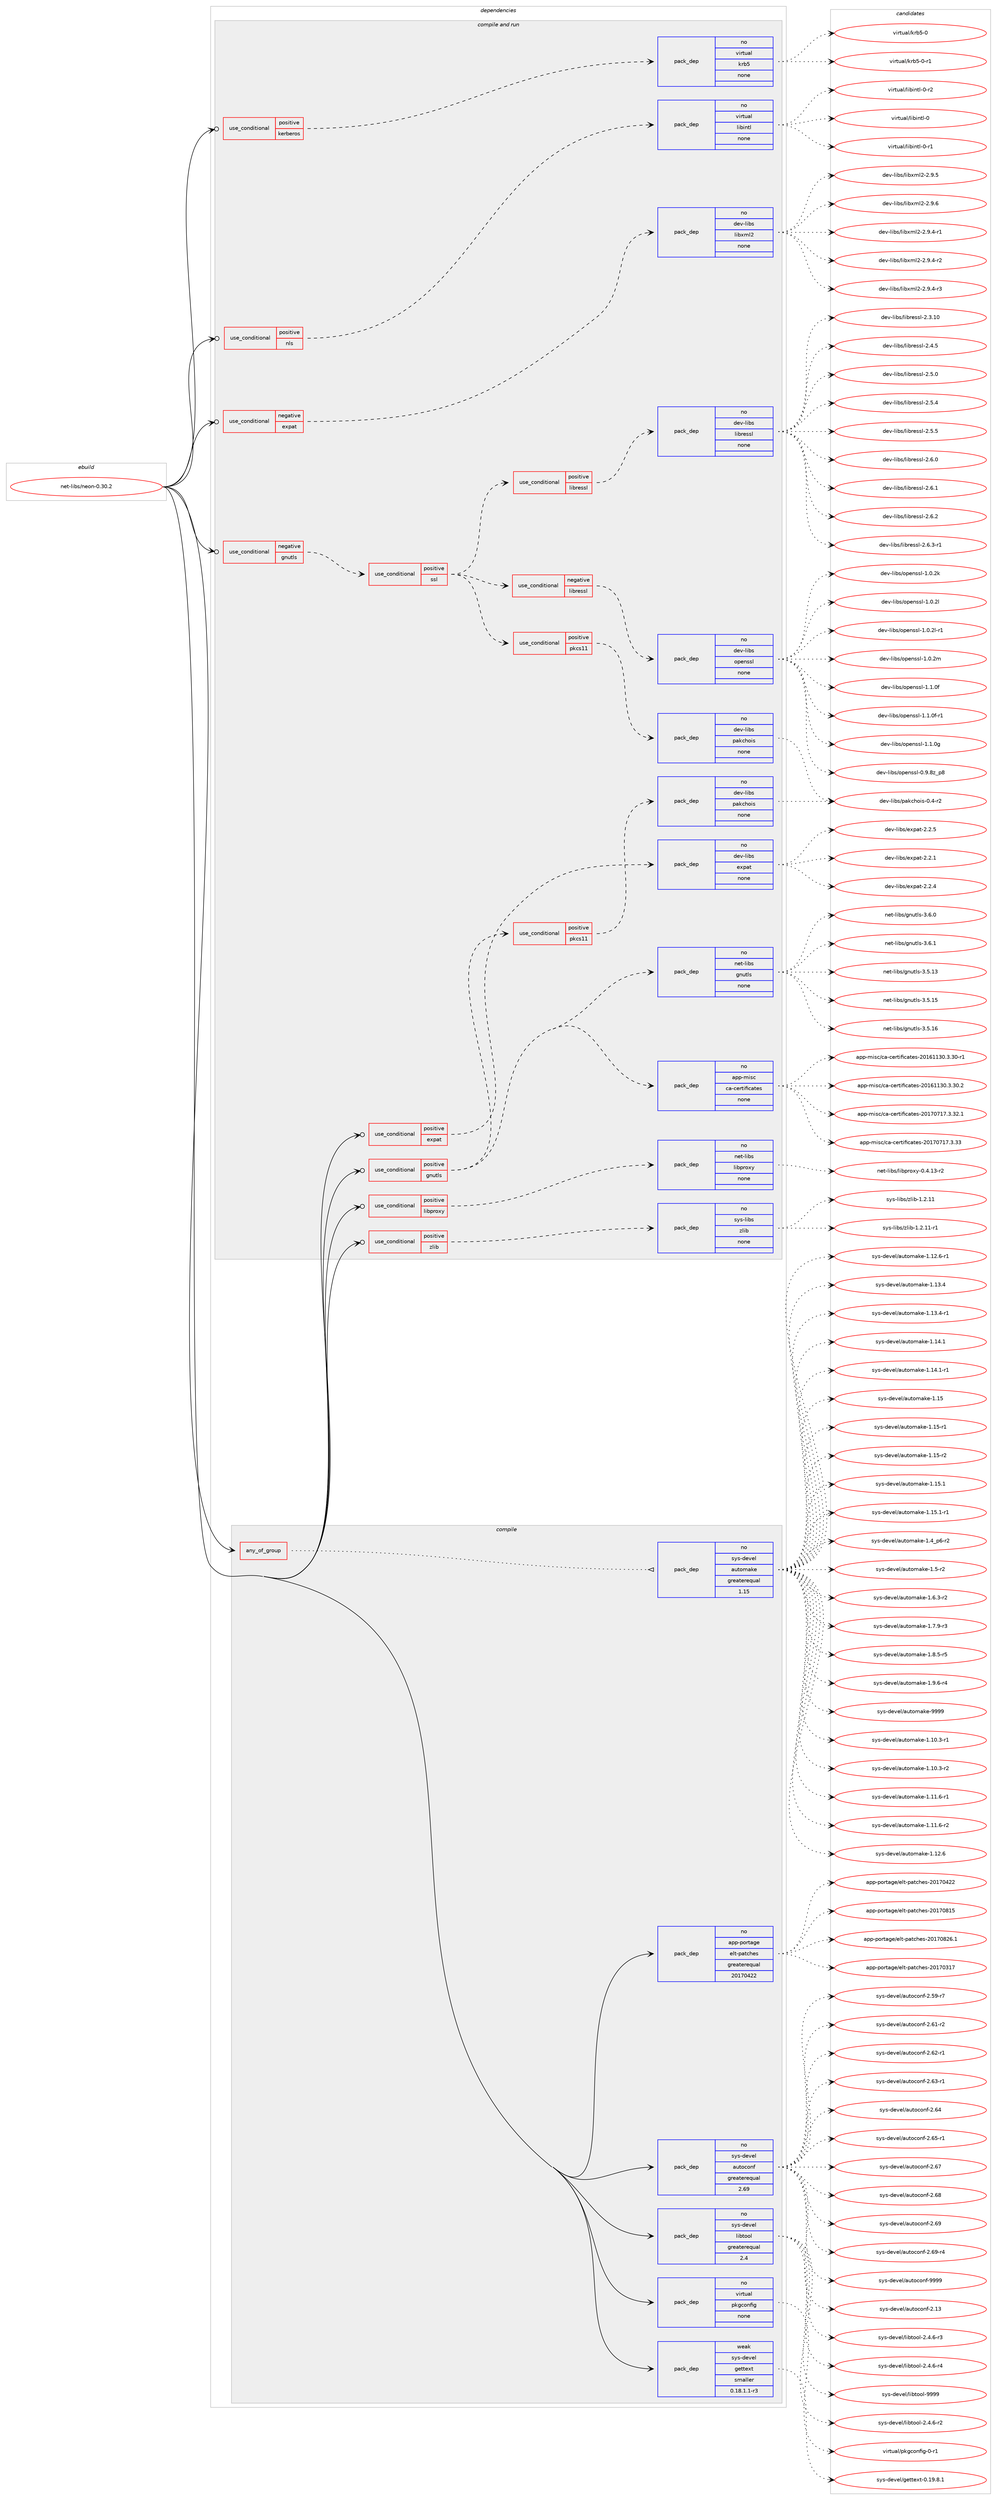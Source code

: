 digraph prolog {

# *************
# Graph options
# *************

newrank=true;
concentrate=true;
compound=true;
graph [rankdir=LR,fontname=Helvetica,fontsize=10,ranksep=1.5];#, ranksep=2.5, nodesep=0.2];
edge  [arrowhead=vee];
node  [fontname=Helvetica,fontsize=10];

# **********
# The ebuild
# **********

subgraph cluster_leftcol {
color=gray;
rank=same;
label=<<i>ebuild</i>>;
id [label="net-libs/neon-0.30.2", color=red, width=4, href="../net-libs/neon-0.30.2.svg"];
}

# ****************
# The dependencies
# ****************

subgraph cluster_midcol {
color=gray;
label=<<i>dependencies</i>>;
subgraph cluster_compile {
fillcolor="#eeeeee";
style=filled;
label=<<i>compile</i>>;
subgraph any6829 {
dependency418533 [label=<<TABLE BORDER="0" CELLBORDER="1" CELLSPACING="0" CELLPADDING="4"><TR><TD CELLPADDING="10">any_of_group</TD></TR></TABLE>>, shape=none, color=red];subgraph pack308015 {
dependency418534 [label=<<TABLE BORDER="0" CELLBORDER="1" CELLSPACING="0" CELLPADDING="4" WIDTH="220"><TR><TD ROWSPAN="6" CELLPADDING="30">pack_dep</TD></TR><TR><TD WIDTH="110">no</TD></TR><TR><TD>sys-devel</TD></TR><TR><TD>automake</TD></TR><TR><TD>greaterequal</TD></TR><TR><TD>1.15</TD></TR></TABLE>>, shape=none, color=blue];
}
dependency418533:e -> dependency418534:w [weight=20,style="dotted",arrowhead="oinv"];
}
id:e -> dependency418533:w [weight=20,style="solid",arrowhead="vee"];
subgraph pack308016 {
dependency418535 [label=<<TABLE BORDER="0" CELLBORDER="1" CELLSPACING="0" CELLPADDING="4" WIDTH="220"><TR><TD ROWSPAN="6" CELLPADDING="30">pack_dep</TD></TR><TR><TD WIDTH="110">no</TD></TR><TR><TD>app-portage</TD></TR><TR><TD>elt-patches</TD></TR><TR><TD>greaterequal</TD></TR><TR><TD>20170422</TD></TR></TABLE>>, shape=none, color=blue];
}
id:e -> dependency418535:w [weight=20,style="solid",arrowhead="vee"];
subgraph pack308017 {
dependency418536 [label=<<TABLE BORDER="0" CELLBORDER="1" CELLSPACING="0" CELLPADDING="4" WIDTH="220"><TR><TD ROWSPAN="6" CELLPADDING="30">pack_dep</TD></TR><TR><TD WIDTH="110">no</TD></TR><TR><TD>sys-devel</TD></TR><TR><TD>autoconf</TD></TR><TR><TD>greaterequal</TD></TR><TR><TD>2.69</TD></TR></TABLE>>, shape=none, color=blue];
}
id:e -> dependency418536:w [weight=20,style="solid",arrowhead="vee"];
subgraph pack308018 {
dependency418537 [label=<<TABLE BORDER="0" CELLBORDER="1" CELLSPACING="0" CELLPADDING="4" WIDTH="220"><TR><TD ROWSPAN="6" CELLPADDING="30">pack_dep</TD></TR><TR><TD WIDTH="110">no</TD></TR><TR><TD>sys-devel</TD></TR><TR><TD>libtool</TD></TR><TR><TD>greaterequal</TD></TR><TR><TD>2.4</TD></TR></TABLE>>, shape=none, color=blue];
}
id:e -> dependency418537:w [weight=20,style="solid",arrowhead="vee"];
subgraph pack308019 {
dependency418538 [label=<<TABLE BORDER="0" CELLBORDER="1" CELLSPACING="0" CELLPADDING="4" WIDTH="220"><TR><TD ROWSPAN="6" CELLPADDING="30">pack_dep</TD></TR><TR><TD WIDTH="110">no</TD></TR><TR><TD>virtual</TD></TR><TR><TD>pkgconfig</TD></TR><TR><TD>none</TD></TR><TR><TD></TD></TR></TABLE>>, shape=none, color=blue];
}
id:e -> dependency418538:w [weight=20,style="solid",arrowhead="vee"];
subgraph pack308020 {
dependency418539 [label=<<TABLE BORDER="0" CELLBORDER="1" CELLSPACING="0" CELLPADDING="4" WIDTH="220"><TR><TD ROWSPAN="6" CELLPADDING="30">pack_dep</TD></TR><TR><TD WIDTH="110">weak</TD></TR><TR><TD>sys-devel</TD></TR><TR><TD>gettext</TD></TR><TR><TD>smaller</TD></TR><TR><TD>0.18.1.1-r3</TD></TR></TABLE>>, shape=none, color=blue];
}
id:e -> dependency418539:w [weight=20,style="solid",arrowhead="vee"];
}
subgraph cluster_compileandrun {
fillcolor="#eeeeee";
style=filled;
label=<<i>compile and run</i>>;
subgraph cond103497 {
dependency418540 [label=<<TABLE BORDER="0" CELLBORDER="1" CELLSPACING="0" CELLPADDING="4"><TR><TD ROWSPAN="3" CELLPADDING="10">use_conditional</TD></TR><TR><TD>negative</TD></TR><TR><TD>expat</TD></TR></TABLE>>, shape=none, color=red];
subgraph pack308021 {
dependency418541 [label=<<TABLE BORDER="0" CELLBORDER="1" CELLSPACING="0" CELLPADDING="4" WIDTH="220"><TR><TD ROWSPAN="6" CELLPADDING="30">pack_dep</TD></TR><TR><TD WIDTH="110">no</TD></TR><TR><TD>dev-libs</TD></TR><TR><TD>libxml2</TD></TR><TR><TD>none</TD></TR><TR><TD></TD></TR></TABLE>>, shape=none, color=blue];
}
dependency418540:e -> dependency418541:w [weight=20,style="dashed",arrowhead="vee"];
}
id:e -> dependency418540:w [weight=20,style="solid",arrowhead="odotvee"];
subgraph cond103498 {
dependency418542 [label=<<TABLE BORDER="0" CELLBORDER="1" CELLSPACING="0" CELLPADDING="4"><TR><TD ROWSPAN="3" CELLPADDING="10">use_conditional</TD></TR><TR><TD>negative</TD></TR><TR><TD>gnutls</TD></TR></TABLE>>, shape=none, color=red];
subgraph cond103499 {
dependency418543 [label=<<TABLE BORDER="0" CELLBORDER="1" CELLSPACING="0" CELLPADDING="4"><TR><TD ROWSPAN="3" CELLPADDING="10">use_conditional</TD></TR><TR><TD>positive</TD></TR><TR><TD>ssl</TD></TR></TABLE>>, shape=none, color=red];
subgraph cond103500 {
dependency418544 [label=<<TABLE BORDER="0" CELLBORDER="1" CELLSPACING="0" CELLPADDING="4"><TR><TD ROWSPAN="3" CELLPADDING="10">use_conditional</TD></TR><TR><TD>positive</TD></TR><TR><TD>libressl</TD></TR></TABLE>>, shape=none, color=red];
subgraph pack308022 {
dependency418545 [label=<<TABLE BORDER="0" CELLBORDER="1" CELLSPACING="0" CELLPADDING="4" WIDTH="220"><TR><TD ROWSPAN="6" CELLPADDING="30">pack_dep</TD></TR><TR><TD WIDTH="110">no</TD></TR><TR><TD>dev-libs</TD></TR><TR><TD>libressl</TD></TR><TR><TD>none</TD></TR><TR><TD></TD></TR></TABLE>>, shape=none, color=blue];
}
dependency418544:e -> dependency418545:w [weight=20,style="dashed",arrowhead="vee"];
}
dependency418543:e -> dependency418544:w [weight=20,style="dashed",arrowhead="vee"];
subgraph cond103501 {
dependency418546 [label=<<TABLE BORDER="0" CELLBORDER="1" CELLSPACING="0" CELLPADDING="4"><TR><TD ROWSPAN="3" CELLPADDING="10">use_conditional</TD></TR><TR><TD>negative</TD></TR><TR><TD>libressl</TD></TR></TABLE>>, shape=none, color=red];
subgraph pack308023 {
dependency418547 [label=<<TABLE BORDER="0" CELLBORDER="1" CELLSPACING="0" CELLPADDING="4" WIDTH="220"><TR><TD ROWSPAN="6" CELLPADDING="30">pack_dep</TD></TR><TR><TD WIDTH="110">no</TD></TR><TR><TD>dev-libs</TD></TR><TR><TD>openssl</TD></TR><TR><TD>none</TD></TR><TR><TD></TD></TR></TABLE>>, shape=none, color=blue];
}
dependency418546:e -> dependency418547:w [weight=20,style="dashed",arrowhead="vee"];
}
dependency418543:e -> dependency418546:w [weight=20,style="dashed",arrowhead="vee"];
subgraph cond103502 {
dependency418548 [label=<<TABLE BORDER="0" CELLBORDER="1" CELLSPACING="0" CELLPADDING="4"><TR><TD ROWSPAN="3" CELLPADDING="10">use_conditional</TD></TR><TR><TD>positive</TD></TR><TR><TD>pkcs11</TD></TR></TABLE>>, shape=none, color=red];
subgraph pack308024 {
dependency418549 [label=<<TABLE BORDER="0" CELLBORDER="1" CELLSPACING="0" CELLPADDING="4" WIDTH="220"><TR><TD ROWSPAN="6" CELLPADDING="30">pack_dep</TD></TR><TR><TD WIDTH="110">no</TD></TR><TR><TD>dev-libs</TD></TR><TR><TD>pakchois</TD></TR><TR><TD>none</TD></TR><TR><TD></TD></TR></TABLE>>, shape=none, color=blue];
}
dependency418548:e -> dependency418549:w [weight=20,style="dashed",arrowhead="vee"];
}
dependency418543:e -> dependency418548:w [weight=20,style="dashed",arrowhead="vee"];
}
dependency418542:e -> dependency418543:w [weight=20,style="dashed",arrowhead="vee"];
}
id:e -> dependency418542:w [weight=20,style="solid",arrowhead="odotvee"];
subgraph cond103503 {
dependency418550 [label=<<TABLE BORDER="0" CELLBORDER="1" CELLSPACING="0" CELLPADDING="4"><TR><TD ROWSPAN="3" CELLPADDING="10">use_conditional</TD></TR><TR><TD>positive</TD></TR><TR><TD>expat</TD></TR></TABLE>>, shape=none, color=red];
subgraph pack308025 {
dependency418551 [label=<<TABLE BORDER="0" CELLBORDER="1" CELLSPACING="0" CELLPADDING="4" WIDTH="220"><TR><TD ROWSPAN="6" CELLPADDING="30">pack_dep</TD></TR><TR><TD WIDTH="110">no</TD></TR><TR><TD>dev-libs</TD></TR><TR><TD>expat</TD></TR><TR><TD>none</TD></TR><TR><TD></TD></TR></TABLE>>, shape=none, color=blue];
}
dependency418550:e -> dependency418551:w [weight=20,style="dashed",arrowhead="vee"];
}
id:e -> dependency418550:w [weight=20,style="solid",arrowhead="odotvee"];
subgraph cond103504 {
dependency418552 [label=<<TABLE BORDER="0" CELLBORDER="1" CELLSPACING="0" CELLPADDING="4"><TR><TD ROWSPAN="3" CELLPADDING="10">use_conditional</TD></TR><TR><TD>positive</TD></TR><TR><TD>gnutls</TD></TR></TABLE>>, shape=none, color=red];
subgraph pack308026 {
dependency418553 [label=<<TABLE BORDER="0" CELLBORDER="1" CELLSPACING="0" CELLPADDING="4" WIDTH="220"><TR><TD ROWSPAN="6" CELLPADDING="30">pack_dep</TD></TR><TR><TD WIDTH="110">no</TD></TR><TR><TD>app-misc</TD></TR><TR><TD>ca-certificates</TD></TR><TR><TD>none</TD></TR><TR><TD></TD></TR></TABLE>>, shape=none, color=blue];
}
dependency418552:e -> dependency418553:w [weight=20,style="dashed",arrowhead="vee"];
subgraph pack308027 {
dependency418554 [label=<<TABLE BORDER="0" CELLBORDER="1" CELLSPACING="0" CELLPADDING="4" WIDTH="220"><TR><TD ROWSPAN="6" CELLPADDING="30">pack_dep</TD></TR><TR><TD WIDTH="110">no</TD></TR><TR><TD>net-libs</TD></TR><TR><TD>gnutls</TD></TR><TR><TD>none</TD></TR><TR><TD></TD></TR></TABLE>>, shape=none, color=blue];
}
dependency418552:e -> dependency418554:w [weight=20,style="dashed",arrowhead="vee"];
subgraph cond103505 {
dependency418555 [label=<<TABLE BORDER="0" CELLBORDER="1" CELLSPACING="0" CELLPADDING="4"><TR><TD ROWSPAN="3" CELLPADDING="10">use_conditional</TD></TR><TR><TD>positive</TD></TR><TR><TD>pkcs11</TD></TR></TABLE>>, shape=none, color=red];
subgraph pack308028 {
dependency418556 [label=<<TABLE BORDER="0" CELLBORDER="1" CELLSPACING="0" CELLPADDING="4" WIDTH="220"><TR><TD ROWSPAN="6" CELLPADDING="30">pack_dep</TD></TR><TR><TD WIDTH="110">no</TD></TR><TR><TD>dev-libs</TD></TR><TR><TD>pakchois</TD></TR><TR><TD>none</TD></TR><TR><TD></TD></TR></TABLE>>, shape=none, color=blue];
}
dependency418555:e -> dependency418556:w [weight=20,style="dashed",arrowhead="vee"];
}
dependency418552:e -> dependency418555:w [weight=20,style="dashed",arrowhead="vee"];
}
id:e -> dependency418552:w [weight=20,style="solid",arrowhead="odotvee"];
subgraph cond103506 {
dependency418557 [label=<<TABLE BORDER="0" CELLBORDER="1" CELLSPACING="0" CELLPADDING="4"><TR><TD ROWSPAN="3" CELLPADDING="10">use_conditional</TD></TR><TR><TD>positive</TD></TR><TR><TD>kerberos</TD></TR></TABLE>>, shape=none, color=red];
subgraph pack308029 {
dependency418558 [label=<<TABLE BORDER="0" CELLBORDER="1" CELLSPACING="0" CELLPADDING="4" WIDTH="220"><TR><TD ROWSPAN="6" CELLPADDING="30">pack_dep</TD></TR><TR><TD WIDTH="110">no</TD></TR><TR><TD>virtual</TD></TR><TR><TD>krb5</TD></TR><TR><TD>none</TD></TR><TR><TD></TD></TR></TABLE>>, shape=none, color=blue];
}
dependency418557:e -> dependency418558:w [weight=20,style="dashed",arrowhead="vee"];
}
id:e -> dependency418557:w [weight=20,style="solid",arrowhead="odotvee"];
subgraph cond103507 {
dependency418559 [label=<<TABLE BORDER="0" CELLBORDER="1" CELLSPACING="0" CELLPADDING="4"><TR><TD ROWSPAN="3" CELLPADDING="10">use_conditional</TD></TR><TR><TD>positive</TD></TR><TR><TD>libproxy</TD></TR></TABLE>>, shape=none, color=red];
subgraph pack308030 {
dependency418560 [label=<<TABLE BORDER="0" CELLBORDER="1" CELLSPACING="0" CELLPADDING="4" WIDTH="220"><TR><TD ROWSPAN="6" CELLPADDING="30">pack_dep</TD></TR><TR><TD WIDTH="110">no</TD></TR><TR><TD>net-libs</TD></TR><TR><TD>libproxy</TD></TR><TR><TD>none</TD></TR><TR><TD></TD></TR></TABLE>>, shape=none, color=blue];
}
dependency418559:e -> dependency418560:w [weight=20,style="dashed",arrowhead="vee"];
}
id:e -> dependency418559:w [weight=20,style="solid",arrowhead="odotvee"];
subgraph cond103508 {
dependency418561 [label=<<TABLE BORDER="0" CELLBORDER="1" CELLSPACING="0" CELLPADDING="4"><TR><TD ROWSPAN="3" CELLPADDING="10">use_conditional</TD></TR><TR><TD>positive</TD></TR><TR><TD>nls</TD></TR></TABLE>>, shape=none, color=red];
subgraph pack308031 {
dependency418562 [label=<<TABLE BORDER="0" CELLBORDER="1" CELLSPACING="0" CELLPADDING="4" WIDTH="220"><TR><TD ROWSPAN="6" CELLPADDING="30">pack_dep</TD></TR><TR><TD WIDTH="110">no</TD></TR><TR><TD>virtual</TD></TR><TR><TD>libintl</TD></TR><TR><TD>none</TD></TR><TR><TD></TD></TR></TABLE>>, shape=none, color=blue];
}
dependency418561:e -> dependency418562:w [weight=20,style="dashed",arrowhead="vee"];
}
id:e -> dependency418561:w [weight=20,style="solid",arrowhead="odotvee"];
subgraph cond103509 {
dependency418563 [label=<<TABLE BORDER="0" CELLBORDER="1" CELLSPACING="0" CELLPADDING="4"><TR><TD ROWSPAN="3" CELLPADDING="10">use_conditional</TD></TR><TR><TD>positive</TD></TR><TR><TD>zlib</TD></TR></TABLE>>, shape=none, color=red];
subgraph pack308032 {
dependency418564 [label=<<TABLE BORDER="0" CELLBORDER="1" CELLSPACING="0" CELLPADDING="4" WIDTH="220"><TR><TD ROWSPAN="6" CELLPADDING="30">pack_dep</TD></TR><TR><TD WIDTH="110">no</TD></TR><TR><TD>sys-libs</TD></TR><TR><TD>zlib</TD></TR><TR><TD>none</TD></TR><TR><TD></TD></TR></TABLE>>, shape=none, color=blue];
}
dependency418563:e -> dependency418564:w [weight=20,style="dashed",arrowhead="vee"];
}
id:e -> dependency418563:w [weight=20,style="solid",arrowhead="odotvee"];
}
subgraph cluster_run {
fillcolor="#eeeeee";
style=filled;
label=<<i>run</i>>;
}
}

# **************
# The candidates
# **************

subgraph cluster_choices {
rank=same;
color=gray;
label=<<i>candidates</i>>;

subgraph choice308015 {
color=black;
nodesep=1;
choice11512111545100101118101108479711711611110997107101454946494846514511449 [label="sys-devel/automake-1.10.3-r1", color=red, width=4,href="../sys-devel/automake-1.10.3-r1.svg"];
choice11512111545100101118101108479711711611110997107101454946494846514511450 [label="sys-devel/automake-1.10.3-r2", color=red, width=4,href="../sys-devel/automake-1.10.3-r2.svg"];
choice11512111545100101118101108479711711611110997107101454946494946544511449 [label="sys-devel/automake-1.11.6-r1", color=red, width=4,href="../sys-devel/automake-1.11.6-r1.svg"];
choice11512111545100101118101108479711711611110997107101454946494946544511450 [label="sys-devel/automake-1.11.6-r2", color=red, width=4,href="../sys-devel/automake-1.11.6-r2.svg"];
choice1151211154510010111810110847971171161111099710710145494649504654 [label="sys-devel/automake-1.12.6", color=red, width=4,href="../sys-devel/automake-1.12.6.svg"];
choice11512111545100101118101108479711711611110997107101454946495046544511449 [label="sys-devel/automake-1.12.6-r1", color=red, width=4,href="../sys-devel/automake-1.12.6-r1.svg"];
choice1151211154510010111810110847971171161111099710710145494649514652 [label="sys-devel/automake-1.13.4", color=red, width=4,href="../sys-devel/automake-1.13.4.svg"];
choice11512111545100101118101108479711711611110997107101454946495146524511449 [label="sys-devel/automake-1.13.4-r1", color=red, width=4,href="../sys-devel/automake-1.13.4-r1.svg"];
choice1151211154510010111810110847971171161111099710710145494649524649 [label="sys-devel/automake-1.14.1", color=red, width=4,href="../sys-devel/automake-1.14.1.svg"];
choice11512111545100101118101108479711711611110997107101454946495246494511449 [label="sys-devel/automake-1.14.1-r1", color=red, width=4,href="../sys-devel/automake-1.14.1-r1.svg"];
choice115121115451001011181011084797117116111109971071014549464953 [label="sys-devel/automake-1.15", color=red, width=4,href="../sys-devel/automake-1.15.svg"];
choice1151211154510010111810110847971171161111099710710145494649534511449 [label="sys-devel/automake-1.15-r1", color=red, width=4,href="../sys-devel/automake-1.15-r1.svg"];
choice1151211154510010111810110847971171161111099710710145494649534511450 [label="sys-devel/automake-1.15-r2", color=red, width=4,href="../sys-devel/automake-1.15-r2.svg"];
choice1151211154510010111810110847971171161111099710710145494649534649 [label="sys-devel/automake-1.15.1", color=red, width=4,href="../sys-devel/automake-1.15.1.svg"];
choice11512111545100101118101108479711711611110997107101454946495346494511449 [label="sys-devel/automake-1.15.1-r1", color=red, width=4,href="../sys-devel/automake-1.15.1-r1.svg"];
choice115121115451001011181011084797117116111109971071014549465295112544511450 [label="sys-devel/automake-1.4_p6-r2", color=red, width=4,href="../sys-devel/automake-1.4_p6-r2.svg"];
choice11512111545100101118101108479711711611110997107101454946534511450 [label="sys-devel/automake-1.5-r2", color=red, width=4,href="../sys-devel/automake-1.5-r2.svg"];
choice115121115451001011181011084797117116111109971071014549465446514511450 [label="sys-devel/automake-1.6.3-r2", color=red, width=4,href="../sys-devel/automake-1.6.3-r2.svg"];
choice115121115451001011181011084797117116111109971071014549465546574511451 [label="sys-devel/automake-1.7.9-r3", color=red, width=4,href="../sys-devel/automake-1.7.9-r3.svg"];
choice115121115451001011181011084797117116111109971071014549465646534511453 [label="sys-devel/automake-1.8.5-r5", color=red, width=4,href="../sys-devel/automake-1.8.5-r5.svg"];
choice115121115451001011181011084797117116111109971071014549465746544511452 [label="sys-devel/automake-1.9.6-r4", color=red, width=4,href="../sys-devel/automake-1.9.6-r4.svg"];
choice115121115451001011181011084797117116111109971071014557575757 [label="sys-devel/automake-9999", color=red, width=4,href="../sys-devel/automake-9999.svg"];
dependency418534:e -> choice11512111545100101118101108479711711611110997107101454946494846514511449:w [style=dotted,weight="100"];
dependency418534:e -> choice11512111545100101118101108479711711611110997107101454946494846514511450:w [style=dotted,weight="100"];
dependency418534:e -> choice11512111545100101118101108479711711611110997107101454946494946544511449:w [style=dotted,weight="100"];
dependency418534:e -> choice11512111545100101118101108479711711611110997107101454946494946544511450:w [style=dotted,weight="100"];
dependency418534:e -> choice1151211154510010111810110847971171161111099710710145494649504654:w [style=dotted,weight="100"];
dependency418534:e -> choice11512111545100101118101108479711711611110997107101454946495046544511449:w [style=dotted,weight="100"];
dependency418534:e -> choice1151211154510010111810110847971171161111099710710145494649514652:w [style=dotted,weight="100"];
dependency418534:e -> choice11512111545100101118101108479711711611110997107101454946495146524511449:w [style=dotted,weight="100"];
dependency418534:e -> choice1151211154510010111810110847971171161111099710710145494649524649:w [style=dotted,weight="100"];
dependency418534:e -> choice11512111545100101118101108479711711611110997107101454946495246494511449:w [style=dotted,weight="100"];
dependency418534:e -> choice115121115451001011181011084797117116111109971071014549464953:w [style=dotted,weight="100"];
dependency418534:e -> choice1151211154510010111810110847971171161111099710710145494649534511449:w [style=dotted,weight="100"];
dependency418534:e -> choice1151211154510010111810110847971171161111099710710145494649534511450:w [style=dotted,weight="100"];
dependency418534:e -> choice1151211154510010111810110847971171161111099710710145494649534649:w [style=dotted,weight="100"];
dependency418534:e -> choice11512111545100101118101108479711711611110997107101454946495346494511449:w [style=dotted,weight="100"];
dependency418534:e -> choice115121115451001011181011084797117116111109971071014549465295112544511450:w [style=dotted,weight="100"];
dependency418534:e -> choice11512111545100101118101108479711711611110997107101454946534511450:w [style=dotted,weight="100"];
dependency418534:e -> choice115121115451001011181011084797117116111109971071014549465446514511450:w [style=dotted,weight="100"];
dependency418534:e -> choice115121115451001011181011084797117116111109971071014549465546574511451:w [style=dotted,weight="100"];
dependency418534:e -> choice115121115451001011181011084797117116111109971071014549465646534511453:w [style=dotted,weight="100"];
dependency418534:e -> choice115121115451001011181011084797117116111109971071014549465746544511452:w [style=dotted,weight="100"];
dependency418534:e -> choice115121115451001011181011084797117116111109971071014557575757:w [style=dotted,weight="100"];
}
subgraph choice308016 {
color=black;
nodesep=1;
choice97112112451121111141169710310147101108116451129711699104101115455048495548514955 [label="app-portage/elt-patches-20170317", color=red, width=4,href="../app-portage/elt-patches-20170317.svg"];
choice97112112451121111141169710310147101108116451129711699104101115455048495548525050 [label="app-portage/elt-patches-20170422", color=red, width=4,href="../app-portage/elt-patches-20170422.svg"];
choice97112112451121111141169710310147101108116451129711699104101115455048495548564953 [label="app-portage/elt-patches-20170815", color=red, width=4,href="../app-portage/elt-patches-20170815.svg"];
choice971121124511211111411697103101471011081164511297116991041011154550484955485650544649 [label="app-portage/elt-patches-20170826.1", color=red, width=4,href="../app-portage/elt-patches-20170826.1.svg"];
dependency418535:e -> choice97112112451121111141169710310147101108116451129711699104101115455048495548514955:w [style=dotted,weight="100"];
dependency418535:e -> choice97112112451121111141169710310147101108116451129711699104101115455048495548525050:w [style=dotted,weight="100"];
dependency418535:e -> choice97112112451121111141169710310147101108116451129711699104101115455048495548564953:w [style=dotted,weight="100"];
dependency418535:e -> choice971121124511211111411697103101471011081164511297116991041011154550484955485650544649:w [style=dotted,weight="100"];
}
subgraph choice308017 {
color=black;
nodesep=1;
choice115121115451001011181011084797117116111991111101024550464951 [label="sys-devel/autoconf-2.13", color=red, width=4,href="../sys-devel/autoconf-2.13.svg"];
choice1151211154510010111810110847971171161119911111010245504653574511455 [label="sys-devel/autoconf-2.59-r7", color=red, width=4,href="../sys-devel/autoconf-2.59-r7.svg"];
choice1151211154510010111810110847971171161119911111010245504654494511450 [label="sys-devel/autoconf-2.61-r2", color=red, width=4,href="../sys-devel/autoconf-2.61-r2.svg"];
choice1151211154510010111810110847971171161119911111010245504654504511449 [label="sys-devel/autoconf-2.62-r1", color=red, width=4,href="../sys-devel/autoconf-2.62-r1.svg"];
choice1151211154510010111810110847971171161119911111010245504654514511449 [label="sys-devel/autoconf-2.63-r1", color=red, width=4,href="../sys-devel/autoconf-2.63-r1.svg"];
choice115121115451001011181011084797117116111991111101024550465452 [label="sys-devel/autoconf-2.64", color=red, width=4,href="../sys-devel/autoconf-2.64.svg"];
choice1151211154510010111810110847971171161119911111010245504654534511449 [label="sys-devel/autoconf-2.65-r1", color=red, width=4,href="../sys-devel/autoconf-2.65-r1.svg"];
choice115121115451001011181011084797117116111991111101024550465455 [label="sys-devel/autoconf-2.67", color=red, width=4,href="../sys-devel/autoconf-2.67.svg"];
choice115121115451001011181011084797117116111991111101024550465456 [label="sys-devel/autoconf-2.68", color=red, width=4,href="../sys-devel/autoconf-2.68.svg"];
choice115121115451001011181011084797117116111991111101024550465457 [label="sys-devel/autoconf-2.69", color=red, width=4,href="../sys-devel/autoconf-2.69.svg"];
choice1151211154510010111810110847971171161119911111010245504654574511452 [label="sys-devel/autoconf-2.69-r4", color=red, width=4,href="../sys-devel/autoconf-2.69-r4.svg"];
choice115121115451001011181011084797117116111991111101024557575757 [label="sys-devel/autoconf-9999", color=red, width=4,href="../sys-devel/autoconf-9999.svg"];
dependency418536:e -> choice115121115451001011181011084797117116111991111101024550464951:w [style=dotted,weight="100"];
dependency418536:e -> choice1151211154510010111810110847971171161119911111010245504653574511455:w [style=dotted,weight="100"];
dependency418536:e -> choice1151211154510010111810110847971171161119911111010245504654494511450:w [style=dotted,weight="100"];
dependency418536:e -> choice1151211154510010111810110847971171161119911111010245504654504511449:w [style=dotted,weight="100"];
dependency418536:e -> choice1151211154510010111810110847971171161119911111010245504654514511449:w [style=dotted,weight="100"];
dependency418536:e -> choice115121115451001011181011084797117116111991111101024550465452:w [style=dotted,weight="100"];
dependency418536:e -> choice1151211154510010111810110847971171161119911111010245504654534511449:w [style=dotted,weight="100"];
dependency418536:e -> choice115121115451001011181011084797117116111991111101024550465455:w [style=dotted,weight="100"];
dependency418536:e -> choice115121115451001011181011084797117116111991111101024550465456:w [style=dotted,weight="100"];
dependency418536:e -> choice115121115451001011181011084797117116111991111101024550465457:w [style=dotted,weight="100"];
dependency418536:e -> choice1151211154510010111810110847971171161119911111010245504654574511452:w [style=dotted,weight="100"];
dependency418536:e -> choice115121115451001011181011084797117116111991111101024557575757:w [style=dotted,weight="100"];
}
subgraph choice308018 {
color=black;
nodesep=1;
choice1151211154510010111810110847108105981161111111084550465246544511450 [label="sys-devel/libtool-2.4.6-r2", color=red, width=4,href="../sys-devel/libtool-2.4.6-r2.svg"];
choice1151211154510010111810110847108105981161111111084550465246544511451 [label="sys-devel/libtool-2.4.6-r3", color=red, width=4,href="../sys-devel/libtool-2.4.6-r3.svg"];
choice1151211154510010111810110847108105981161111111084550465246544511452 [label="sys-devel/libtool-2.4.6-r4", color=red, width=4,href="../sys-devel/libtool-2.4.6-r4.svg"];
choice1151211154510010111810110847108105981161111111084557575757 [label="sys-devel/libtool-9999", color=red, width=4,href="../sys-devel/libtool-9999.svg"];
dependency418537:e -> choice1151211154510010111810110847108105981161111111084550465246544511450:w [style=dotted,weight="100"];
dependency418537:e -> choice1151211154510010111810110847108105981161111111084550465246544511451:w [style=dotted,weight="100"];
dependency418537:e -> choice1151211154510010111810110847108105981161111111084550465246544511452:w [style=dotted,weight="100"];
dependency418537:e -> choice1151211154510010111810110847108105981161111111084557575757:w [style=dotted,weight="100"];
}
subgraph choice308019 {
color=black;
nodesep=1;
choice11810511411611797108471121071039911111010210510345484511449 [label="virtual/pkgconfig-0-r1", color=red, width=4,href="../virtual/pkgconfig-0-r1.svg"];
dependency418538:e -> choice11810511411611797108471121071039911111010210510345484511449:w [style=dotted,weight="100"];
}
subgraph choice308020 {
color=black;
nodesep=1;
choice1151211154510010111810110847103101116116101120116454846495746564649 [label="sys-devel/gettext-0.19.8.1", color=red, width=4,href="../sys-devel/gettext-0.19.8.1.svg"];
dependency418539:e -> choice1151211154510010111810110847103101116116101120116454846495746564649:w [style=dotted,weight="100"];
}
subgraph choice308021 {
color=black;
nodesep=1;
choice10010111845108105981154710810598120109108504550465746524511449 [label="dev-libs/libxml2-2.9.4-r1", color=red, width=4,href="../dev-libs/libxml2-2.9.4-r1.svg"];
choice10010111845108105981154710810598120109108504550465746524511450 [label="dev-libs/libxml2-2.9.4-r2", color=red, width=4,href="../dev-libs/libxml2-2.9.4-r2.svg"];
choice10010111845108105981154710810598120109108504550465746524511451 [label="dev-libs/libxml2-2.9.4-r3", color=red, width=4,href="../dev-libs/libxml2-2.9.4-r3.svg"];
choice1001011184510810598115471081059812010910850455046574653 [label="dev-libs/libxml2-2.9.5", color=red, width=4,href="../dev-libs/libxml2-2.9.5.svg"];
choice1001011184510810598115471081059812010910850455046574654 [label="dev-libs/libxml2-2.9.6", color=red, width=4,href="../dev-libs/libxml2-2.9.6.svg"];
dependency418541:e -> choice10010111845108105981154710810598120109108504550465746524511449:w [style=dotted,weight="100"];
dependency418541:e -> choice10010111845108105981154710810598120109108504550465746524511450:w [style=dotted,weight="100"];
dependency418541:e -> choice10010111845108105981154710810598120109108504550465746524511451:w [style=dotted,weight="100"];
dependency418541:e -> choice1001011184510810598115471081059812010910850455046574653:w [style=dotted,weight="100"];
dependency418541:e -> choice1001011184510810598115471081059812010910850455046574654:w [style=dotted,weight="100"];
}
subgraph choice308022 {
color=black;
nodesep=1;
choice1001011184510810598115471081059811410111511510845504651464948 [label="dev-libs/libressl-2.3.10", color=red, width=4,href="../dev-libs/libressl-2.3.10.svg"];
choice10010111845108105981154710810598114101115115108455046524653 [label="dev-libs/libressl-2.4.5", color=red, width=4,href="../dev-libs/libressl-2.4.5.svg"];
choice10010111845108105981154710810598114101115115108455046534648 [label="dev-libs/libressl-2.5.0", color=red, width=4,href="../dev-libs/libressl-2.5.0.svg"];
choice10010111845108105981154710810598114101115115108455046534652 [label="dev-libs/libressl-2.5.4", color=red, width=4,href="../dev-libs/libressl-2.5.4.svg"];
choice10010111845108105981154710810598114101115115108455046534653 [label="dev-libs/libressl-2.5.5", color=red, width=4,href="../dev-libs/libressl-2.5.5.svg"];
choice10010111845108105981154710810598114101115115108455046544648 [label="dev-libs/libressl-2.6.0", color=red, width=4,href="../dev-libs/libressl-2.6.0.svg"];
choice10010111845108105981154710810598114101115115108455046544649 [label="dev-libs/libressl-2.6.1", color=red, width=4,href="../dev-libs/libressl-2.6.1.svg"];
choice10010111845108105981154710810598114101115115108455046544650 [label="dev-libs/libressl-2.6.2", color=red, width=4,href="../dev-libs/libressl-2.6.2.svg"];
choice100101118451081059811547108105981141011151151084550465446514511449 [label="dev-libs/libressl-2.6.3-r1", color=red, width=4,href="../dev-libs/libressl-2.6.3-r1.svg"];
dependency418545:e -> choice1001011184510810598115471081059811410111511510845504651464948:w [style=dotted,weight="100"];
dependency418545:e -> choice10010111845108105981154710810598114101115115108455046524653:w [style=dotted,weight="100"];
dependency418545:e -> choice10010111845108105981154710810598114101115115108455046534648:w [style=dotted,weight="100"];
dependency418545:e -> choice10010111845108105981154710810598114101115115108455046534652:w [style=dotted,weight="100"];
dependency418545:e -> choice10010111845108105981154710810598114101115115108455046534653:w [style=dotted,weight="100"];
dependency418545:e -> choice10010111845108105981154710810598114101115115108455046544648:w [style=dotted,weight="100"];
dependency418545:e -> choice10010111845108105981154710810598114101115115108455046544649:w [style=dotted,weight="100"];
dependency418545:e -> choice10010111845108105981154710810598114101115115108455046544650:w [style=dotted,weight="100"];
dependency418545:e -> choice100101118451081059811547108105981141011151151084550465446514511449:w [style=dotted,weight="100"];
}
subgraph choice308023 {
color=black;
nodesep=1;
choice1001011184510810598115471111121011101151151084548465746561229511256 [label="dev-libs/openssl-0.9.8z_p8", color=red, width=4,href="../dev-libs/openssl-0.9.8z_p8.svg"];
choice100101118451081059811547111112101110115115108454946484650107 [label="dev-libs/openssl-1.0.2k", color=red, width=4,href="../dev-libs/openssl-1.0.2k.svg"];
choice100101118451081059811547111112101110115115108454946484650108 [label="dev-libs/openssl-1.0.2l", color=red, width=4,href="../dev-libs/openssl-1.0.2l.svg"];
choice1001011184510810598115471111121011101151151084549464846501084511449 [label="dev-libs/openssl-1.0.2l-r1", color=red, width=4,href="../dev-libs/openssl-1.0.2l-r1.svg"];
choice100101118451081059811547111112101110115115108454946484650109 [label="dev-libs/openssl-1.0.2m", color=red, width=4,href="../dev-libs/openssl-1.0.2m.svg"];
choice100101118451081059811547111112101110115115108454946494648102 [label="dev-libs/openssl-1.1.0f", color=red, width=4,href="../dev-libs/openssl-1.1.0f.svg"];
choice1001011184510810598115471111121011101151151084549464946481024511449 [label="dev-libs/openssl-1.1.0f-r1", color=red, width=4,href="../dev-libs/openssl-1.1.0f-r1.svg"];
choice100101118451081059811547111112101110115115108454946494648103 [label="dev-libs/openssl-1.1.0g", color=red, width=4,href="../dev-libs/openssl-1.1.0g.svg"];
dependency418547:e -> choice1001011184510810598115471111121011101151151084548465746561229511256:w [style=dotted,weight="100"];
dependency418547:e -> choice100101118451081059811547111112101110115115108454946484650107:w [style=dotted,weight="100"];
dependency418547:e -> choice100101118451081059811547111112101110115115108454946484650108:w [style=dotted,weight="100"];
dependency418547:e -> choice1001011184510810598115471111121011101151151084549464846501084511449:w [style=dotted,weight="100"];
dependency418547:e -> choice100101118451081059811547111112101110115115108454946484650109:w [style=dotted,weight="100"];
dependency418547:e -> choice100101118451081059811547111112101110115115108454946494648102:w [style=dotted,weight="100"];
dependency418547:e -> choice1001011184510810598115471111121011101151151084549464946481024511449:w [style=dotted,weight="100"];
dependency418547:e -> choice100101118451081059811547111112101110115115108454946494648103:w [style=dotted,weight="100"];
}
subgraph choice308024 {
color=black;
nodesep=1;
choice1001011184510810598115471129710799104111105115454846524511450 [label="dev-libs/pakchois-0.4-r2", color=red, width=4,href="../dev-libs/pakchois-0.4-r2.svg"];
dependency418549:e -> choice1001011184510810598115471129710799104111105115454846524511450:w [style=dotted,weight="100"];
}
subgraph choice308025 {
color=black;
nodesep=1;
choice10010111845108105981154710112011297116455046504649 [label="dev-libs/expat-2.2.1", color=red, width=4,href="../dev-libs/expat-2.2.1.svg"];
choice10010111845108105981154710112011297116455046504652 [label="dev-libs/expat-2.2.4", color=red, width=4,href="../dev-libs/expat-2.2.4.svg"];
choice10010111845108105981154710112011297116455046504653 [label="dev-libs/expat-2.2.5", color=red, width=4,href="../dev-libs/expat-2.2.5.svg"];
dependency418551:e -> choice10010111845108105981154710112011297116455046504649:w [style=dotted,weight="100"];
dependency418551:e -> choice10010111845108105981154710112011297116455046504652:w [style=dotted,weight="100"];
dependency418551:e -> choice10010111845108105981154710112011297116455046504653:w [style=dotted,weight="100"];
}
subgraph choice308026 {
color=black;
nodesep=1;
choice9711211245109105115994799974599101114116105102105999711610111545504849544949514846514651484511449 [label="app-misc/ca-certificates-20161130.3.30-r1", color=red, width=4,href="../app-misc/ca-certificates-20161130.3.30-r1.svg"];
choice9711211245109105115994799974599101114116105102105999711610111545504849544949514846514651484650 [label="app-misc/ca-certificates-20161130.3.30.2", color=red, width=4,href="../app-misc/ca-certificates-20161130.3.30.2.svg"];
choice9711211245109105115994799974599101114116105102105999711610111545504849554855495546514651504649 [label="app-misc/ca-certificates-20170717.3.32.1", color=red, width=4,href="../app-misc/ca-certificates-20170717.3.32.1.svg"];
choice971121124510910511599479997459910111411610510210599971161011154550484955485549554651465151 [label="app-misc/ca-certificates-20170717.3.33", color=red, width=4,href="../app-misc/ca-certificates-20170717.3.33.svg"];
dependency418553:e -> choice9711211245109105115994799974599101114116105102105999711610111545504849544949514846514651484511449:w [style=dotted,weight="100"];
dependency418553:e -> choice9711211245109105115994799974599101114116105102105999711610111545504849544949514846514651484650:w [style=dotted,weight="100"];
dependency418553:e -> choice9711211245109105115994799974599101114116105102105999711610111545504849554855495546514651504649:w [style=dotted,weight="100"];
dependency418553:e -> choice971121124510910511599479997459910111411610510210599971161011154550484955485549554651465151:w [style=dotted,weight="100"];
}
subgraph choice308027 {
color=black;
nodesep=1;
choice11010111645108105981154710311011711610811545514653464951 [label="net-libs/gnutls-3.5.13", color=red, width=4,href="../net-libs/gnutls-3.5.13.svg"];
choice11010111645108105981154710311011711610811545514653464953 [label="net-libs/gnutls-3.5.15", color=red, width=4,href="../net-libs/gnutls-3.5.15.svg"];
choice11010111645108105981154710311011711610811545514653464954 [label="net-libs/gnutls-3.5.16", color=red, width=4,href="../net-libs/gnutls-3.5.16.svg"];
choice110101116451081059811547103110117116108115455146544648 [label="net-libs/gnutls-3.6.0", color=red, width=4,href="../net-libs/gnutls-3.6.0.svg"];
choice110101116451081059811547103110117116108115455146544649 [label="net-libs/gnutls-3.6.1", color=red, width=4,href="../net-libs/gnutls-3.6.1.svg"];
dependency418554:e -> choice11010111645108105981154710311011711610811545514653464951:w [style=dotted,weight="100"];
dependency418554:e -> choice11010111645108105981154710311011711610811545514653464953:w [style=dotted,weight="100"];
dependency418554:e -> choice11010111645108105981154710311011711610811545514653464954:w [style=dotted,weight="100"];
dependency418554:e -> choice110101116451081059811547103110117116108115455146544648:w [style=dotted,weight="100"];
dependency418554:e -> choice110101116451081059811547103110117116108115455146544649:w [style=dotted,weight="100"];
}
subgraph choice308028 {
color=black;
nodesep=1;
choice1001011184510810598115471129710799104111105115454846524511450 [label="dev-libs/pakchois-0.4-r2", color=red, width=4,href="../dev-libs/pakchois-0.4-r2.svg"];
dependency418556:e -> choice1001011184510810598115471129710799104111105115454846524511450:w [style=dotted,weight="100"];
}
subgraph choice308029 {
color=black;
nodesep=1;
choice118105114116117971084710711498534548 [label="virtual/krb5-0", color=red, width=4,href="../virtual/krb5-0.svg"];
choice1181051141161179710847107114985345484511449 [label="virtual/krb5-0-r1", color=red, width=4,href="../virtual/krb5-0-r1.svg"];
dependency418558:e -> choice118105114116117971084710711498534548:w [style=dotted,weight="100"];
dependency418558:e -> choice1181051141161179710847107114985345484511449:w [style=dotted,weight="100"];
}
subgraph choice308030 {
color=black;
nodesep=1;
choice11010111645108105981154710810598112114111120121454846524649514511450 [label="net-libs/libproxy-0.4.13-r2", color=red, width=4,href="../net-libs/libproxy-0.4.13-r2.svg"];
dependency418560:e -> choice11010111645108105981154710810598112114111120121454846524649514511450:w [style=dotted,weight="100"];
}
subgraph choice308031 {
color=black;
nodesep=1;
choice1181051141161179710847108105981051101161084548 [label="virtual/libintl-0", color=red, width=4,href="../virtual/libintl-0.svg"];
choice11810511411611797108471081059810511011610845484511449 [label="virtual/libintl-0-r1", color=red, width=4,href="../virtual/libintl-0-r1.svg"];
choice11810511411611797108471081059810511011610845484511450 [label="virtual/libintl-0-r2", color=red, width=4,href="../virtual/libintl-0-r2.svg"];
dependency418562:e -> choice1181051141161179710847108105981051101161084548:w [style=dotted,weight="100"];
dependency418562:e -> choice11810511411611797108471081059810511011610845484511449:w [style=dotted,weight="100"];
dependency418562:e -> choice11810511411611797108471081059810511011610845484511450:w [style=dotted,weight="100"];
}
subgraph choice308032 {
color=black;
nodesep=1;
choice1151211154510810598115471221081059845494650464949 [label="sys-libs/zlib-1.2.11", color=red, width=4,href="../sys-libs/zlib-1.2.11.svg"];
choice11512111545108105981154712210810598454946504649494511449 [label="sys-libs/zlib-1.2.11-r1", color=red, width=4,href="../sys-libs/zlib-1.2.11-r1.svg"];
dependency418564:e -> choice1151211154510810598115471221081059845494650464949:w [style=dotted,weight="100"];
dependency418564:e -> choice11512111545108105981154712210810598454946504649494511449:w [style=dotted,weight="100"];
}
}

}
